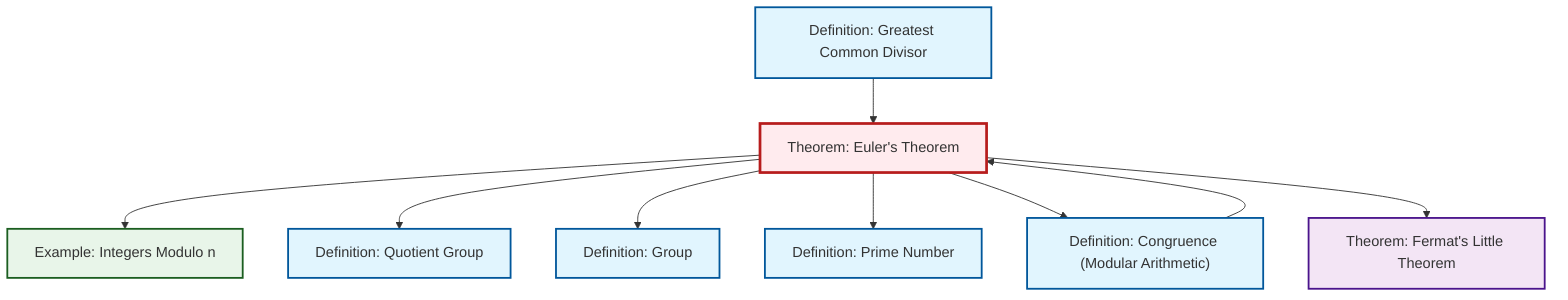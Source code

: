 graph TD
    classDef definition fill:#e1f5fe,stroke:#01579b,stroke-width:2px
    classDef theorem fill:#f3e5f5,stroke:#4a148c,stroke-width:2px
    classDef axiom fill:#fff3e0,stroke:#e65100,stroke-width:2px
    classDef example fill:#e8f5e9,stroke:#1b5e20,stroke-width:2px
    classDef current fill:#ffebee,stroke:#b71c1c,stroke-width:3px
    def-prime["Definition: Prime Number"]:::definition
    def-gcd["Definition: Greatest Common Divisor"]:::definition
    ex-quotient-integers-mod-n["Example: Integers Modulo n"]:::example
    def-quotient-group["Definition: Quotient Group"]:::definition
    def-group["Definition: Group"]:::definition
    def-congruence["Definition: Congruence (Modular Arithmetic)"]:::definition
    thm-euler["Theorem: Euler's Theorem"]:::theorem
    thm-fermat-little["Theorem: Fermat's Little Theorem"]:::theorem
    thm-euler --> ex-quotient-integers-mod-n
    def-congruence --> thm-euler
    thm-euler --> def-quotient-group
    thm-euler --> def-group
    def-gcd --> thm-euler
    thm-euler --> def-prime
    thm-euler --> def-congruence
    thm-euler --> thm-fermat-little
    class thm-euler current
